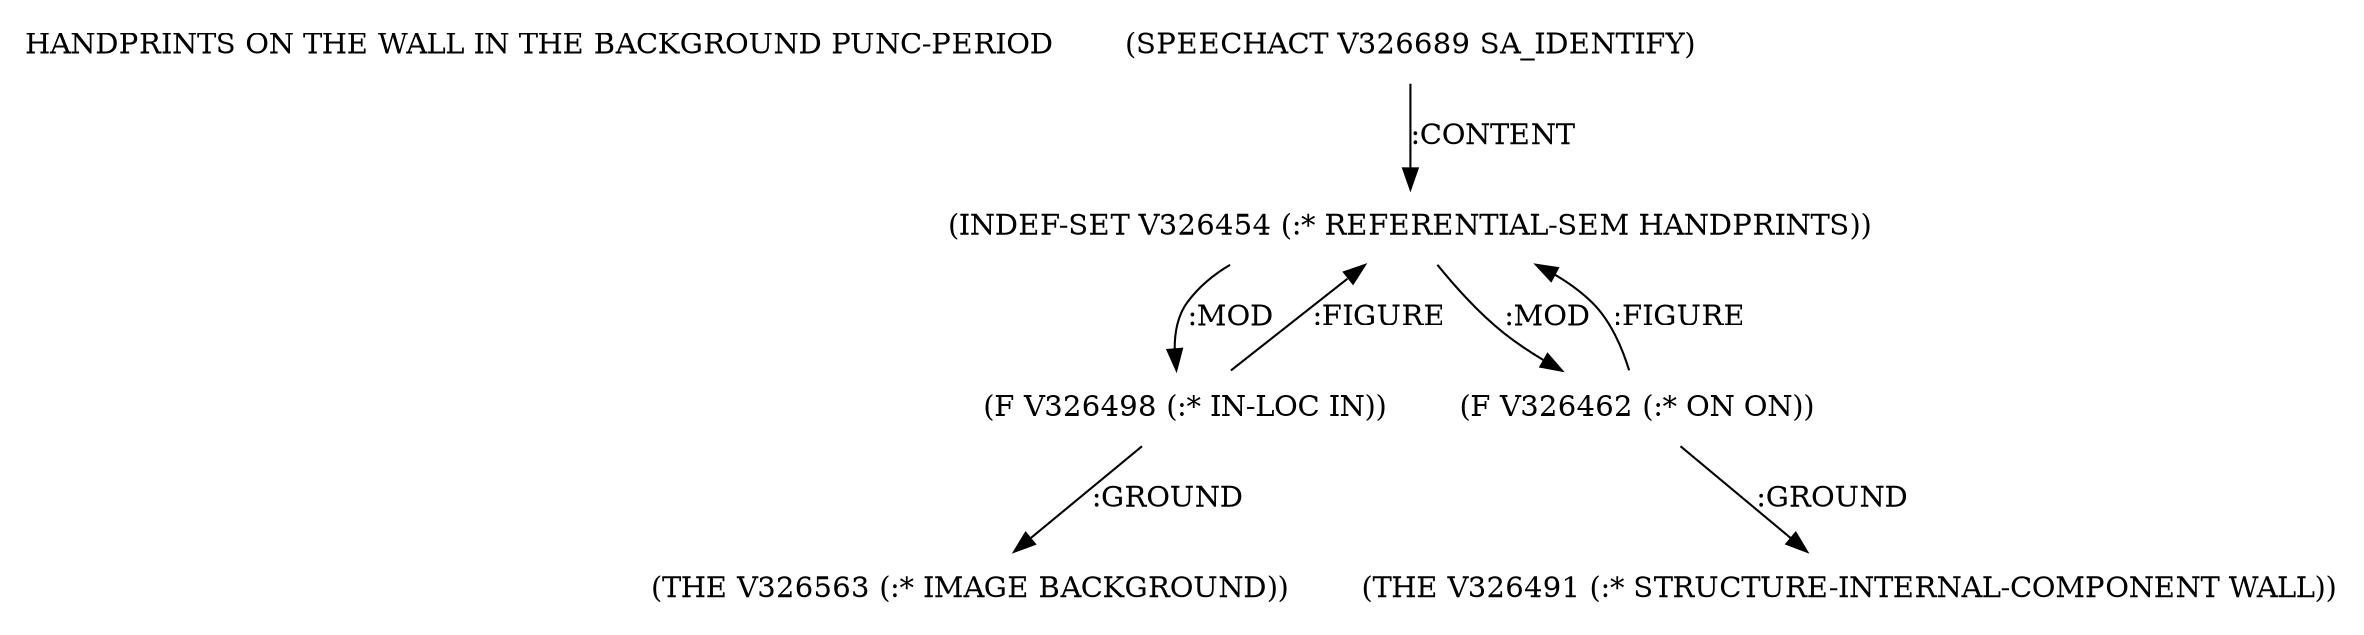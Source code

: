digraph Terms {
  node [shape=none]
  "HANDPRINTS ON THE WALL IN THE BACKGROUND PUNC-PERIOD"
  "V326689" [label="(SPEECHACT V326689 SA_IDENTIFY)"]
  "V326689" -> "V326454" [label=":CONTENT"]
  "V326454" [label="(INDEF-SET V326454 (:* REFERENTIAL-SEM HANDPRINTS))"]
  "V326454" -> "V326498" [label=":MOD"]
  "V326454" -> "V326462" [label=":MOD"]
  "V326462" [label="(F V326462 (:* ON ON))"]
  "V326462" -> "V326491" [label=":GROUND"]
  "V326462" -> "V326454" [label=":FIGURE"]
  "V326491" [label="(THE V326491 (:* STRUCTURE-INTERNAL-COMPONENT WALL))"]
  "V326498" [label="(F V326498 (:* IN-LOC IN))"]
  "V326498" -> "V326563" [label=":GROUND"]
  "V326498" -> "V326454" [label=":FIGURE"]
  "V326563" [label="(THE V326563 (:* IMAGE BACKGROUND))"]
}
